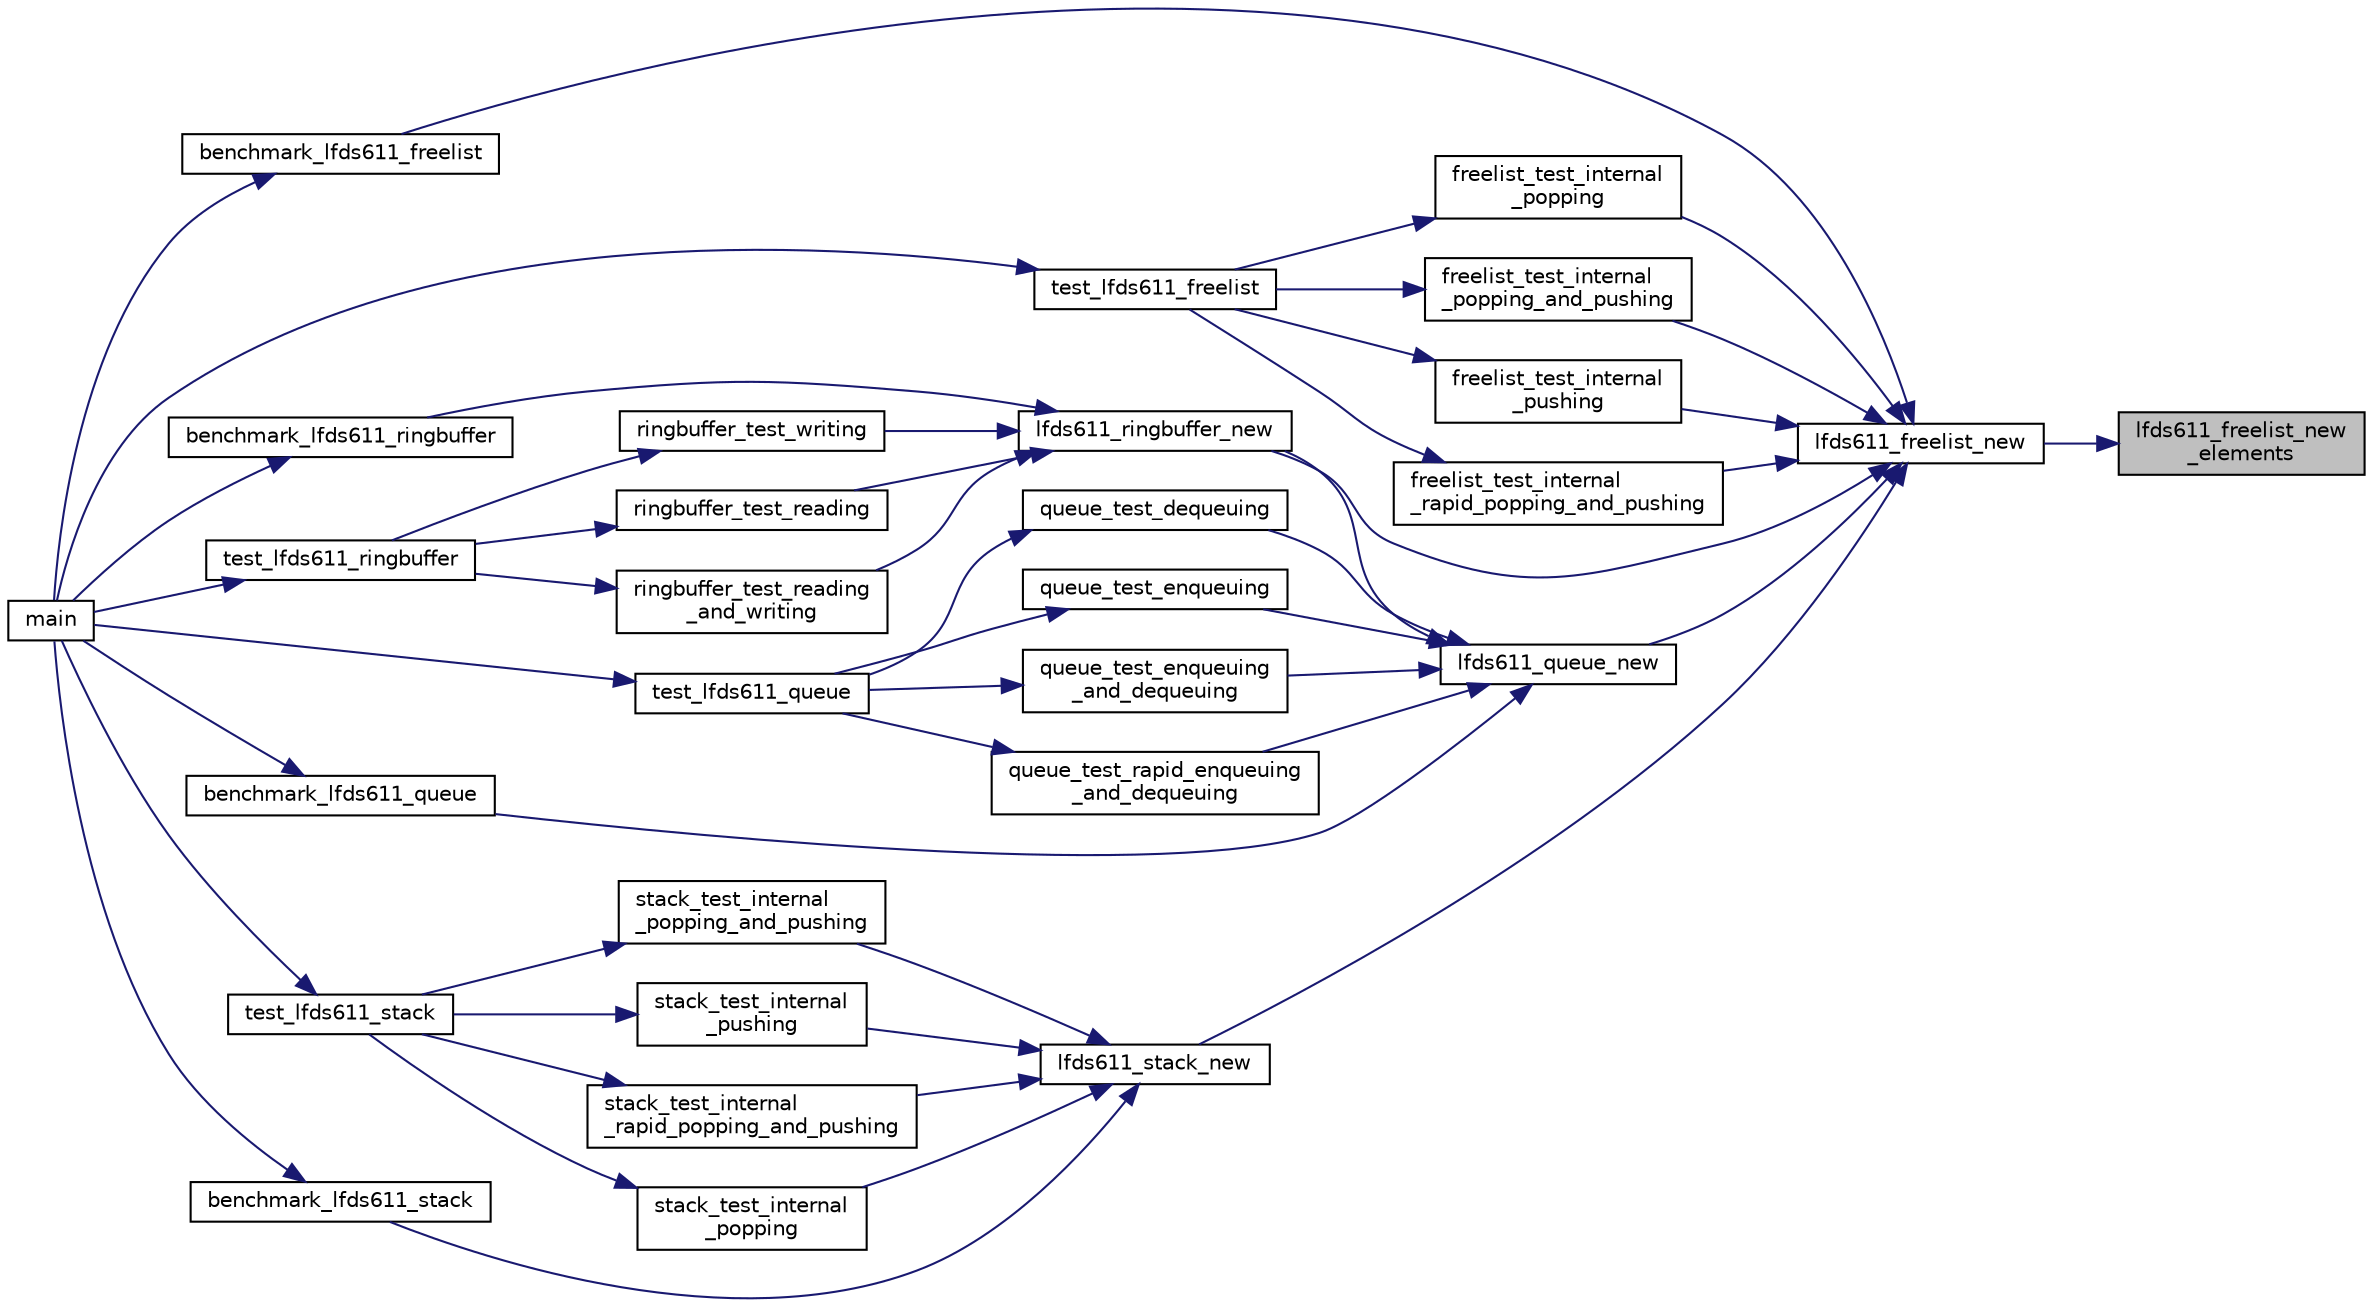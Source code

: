 digraph "lfds611_freelist_new_elements"
{
 // LATEX_PDF_SIZE
  edge [fontname="Helvetica",fontsize="10",labelfontname="Helvetica",labelfontsize="10"];
  node [fontname="Helvetica",fontsize="10",shape=record];
  rankdir="RL";
  Node1 [label="lfds611_freelist_new\l_elements",height=0.2,width=0.4,color="black", fillcolor="grey75", style="filled", fontcolor="black",tooltip=" "];
  Node1 -> Node2 [dir="back",color="midnightblue",fontsize="10",style="solid",fontname="Helvetica"];
  Node2 [label="lfds611_freelist_new",height=0.2,width=0.4,color="black", fillcolor="white", style="filled",URL="$lfds611__freelist__new_8c.html#a2045c8edde63991a6ff575e81a515d1e",tooltip=" "];
  Node2 -> Node3 [dir="back",color="midnightblue",fontsize="10",style="solid",fontname="Helvetica"];
  Node3 [label="benchmark_lfds611_freelist",height=0.2,width=0.4,color="black", fillcolor="white", style="filled",URL="$liblfds6_81_81_2test_2src_2internal_8h.html#a7ac3aa2d717c531e9b224449fddb04ba",tooltip=" "];
  Node3 -> Node4 [dir="back",color="midnightblue",fontsize="10",style="solid",fontname="Helvetica"];
  Node4 [label="main",height=0.2,width=0.4,color="black", fillcolor="white", style="filled",URL="$UTIL_2LFDS_2liblfds6_81_81_2test_2src_2main_8c.html#a3c04138a5bfe5d72780bb7e82a18e627",tooltip=" "];
  Node2 -> Node5 [dir="back",color="midnightblue",fontsize="10",style="solid",fontname="Helvetica"];
  Node5 [label="freelist_test_internal\l_popping",height=0.2,width=0.4,color="black", fillcolor="white", style="filled",URL="$test__freelist_8c.html#a24f0389da483595a7b1eac48acb6997a",tooltip=" "];
  Node5 -> Node6 [dir="back",color="midnightblue",fontsize="10",style="solid",fontname="Helvetica"];
  Node6 [label="test_lfds611_freelist",height=0.2,width=0.4,color="black", fillcolor="white", style="filled",URL="$test__freelist_8c.html#a9990f1994c05ae97b213ee0b059d8fc5",tooltip=" "];
  Node6 -> Node4 [dir="back",color="midnightblue",fontsize="10",style="solid",fontname="Helvetica"];
  Node2 -> Node7 [dir="back",color="midnightblue",fontsize="10",style="solid",fontname="Helvetica"];
  Node7 [label="freelist_test_internal\l_popping_and_pushing",height=0.2,width=0.4,color="black", fillcolor="white", style="filled",URL="$test__freelist_8c.html#a66449339f8975b98fbe31cc287fa7af1",tooltip=" "];
  Node7 -> Node6 [dir="back",color="midnightblue",fontsize="10",style="solid",fontname="Helvetica"];
  Node2 -> Node8 [dir="back",color="midnightblue",fontsize="10",style="solid",fontname="Helvetica"];
  Node8 [label="freelist_test_internal\l_pushing",height=0.2,width=0.4,color="black", fillcolor="white", style="filled",URL="$test__freelist_8c.html#aac1850bdb558429621af572d32bfd592",tooltip=" "];
  Node8 -> Node6 [dir="back",color="midnightblue",fontsize="10",style="solid",fontname="Helvetica"];
  Node2 -> Node9 [dir="back",color="midnightblue",fontsize="10",style="solid",fontname="Helvetica"];
  Node9 [label="freelist_test_internal\l_rapid_popping_and_pushing",height=0.2,width=0.4,color="black", fillcolor="white", style="filled",URL="$test__freelist_8c.html#ac7dac436435acb477b606731ee7084a3",tooltip=" "];
  Node9 -> Node6 [dir="back",color="midnightblue",fontsize="10",style="solid",fontname="Helvetica"];
  Node2 -> Node10 [dir="back",color="midnightblue",fontsize="10",style="solid",fontname="Helvetica"];
  Node10 [label="lfds611_queue_new",height=0.2,width=0.4,color="black", fillcolor="white", style="filled",URL="$lfds611__queue__new_8c.html#a95d87cc75a4acff57b66e9a1241027ee",tooltip=" "];
  Node10 -> Node11 [dir="back",color="midnightblue",fontsize="10",style="solid",fontname="Helvetica"];
  Node11 [label="benchmark_lfds611_queue",height=0.2,width=0.4,color="black", fillcolor="white", style="filled",URL="$liblfds6_81_81_2test_2src_2internal_8h.html#acd92fa3d48240cbf8229c145ef7bf7c9",tooltip=" "];
  Node11 -> Node4 [dir="back",color="midnightblue",fontsize="10",style="solid",fontname="Helvetica"];
  Node10 -> Node12 [dir="back",color="midnightblue",fontsize="10",style="solid",fontname="Helvetica"];
  Node12 [label="lfds611_ringbuffer_new",height=0.2,width=0.4,color="black", fillcolor="white", style="filled",URL="$lfds611__ringbuffer__new_8c.html#a85e4b5178c88f88d019a49dd0c9cda8d",tooltip=" "];
  Node12 -> Node13 [dir="back",color="midnightblue",fontsize="10",style="solid",fontname="Helvetica"];
  Node13 [label="benchmark_lfds611_ringbuffer",height=0.2,width=0.4,color="black", fillcolor="white", style="filled",URL="$liblfds6_81_81_2test_2src_2internal_8h.html#a0ee0b1ccd335333378d59a07232d052b",tooltip=" "];
  Node13 -> Node4 [dir="back",color="midnightblue",fontsize="10",style="solid",fontname="Helvetica"];
  Node12 -> Node14 [dir="back",color="midnightblue",fontsize="10",style="solid",fontname="Helvetica"];
  Node14 [label="ringbuffer_test_reading",height=0.2,width=0.4,color="black", fillcolor="white", style="filled",URL="$test__ringbuffer_8c.html#acea7fcc1cef012c3a1786ffeb579773d",tooltip=" "];
  Node14 -> Node15 [dir="back",color="midnightblue",fontsize="10",style="solid",fontname="Helvetica"];
  Node15 [label="test_lfds611_ringbuffer",height=0.2,width=0.4,color="black", fillcolor="white", style="filled",URL="$test__ringbuffer_8c.html#a52cca45019fa8713ede0315242dc2639",tooltip=" "];
  Node15 -> Node4 [dir="back",color="midnightblue",fontsize="10",style="solid",fontname="Helvetica"];
  Node12 -> Node16 [dir="back",color="midnightblue",fontsize="10",style="solid",fontname="Helvetica"];
  Node16 [label="ringbuffer_test_reading\l_and_writing",height=0.2,width=0.4,color="black", fillcolor="white", style="filled",URL="$test__ringbuffer_8c.html#ad77615a02be8970a969721763aab3a22",tooltip=" "];
  Node16 -> Node15 [dir="back",color="midnightblue",fontsize="10",style="solid",fontname="Helvetica"];
  Node12 -> Node17 [dir="back",color="midnightblue",fontsize="10",style="solid",fontname="Helvetica"];
  Node17 [label="ringbuffer_test_writing",height=0.2,width=0.4,color="black", fillcolor="white", style="filled",URL="$test__ringbuffer_8c.html#ab6f3a403c6f25abb82a1667bbf40c2e7",tooltip=" "];
  Node17 -> Node15 [dir="back",color="midnightblue",fontsize="10",style="solid",fontname="Helvetica"];
  Node10 -> Node18 [dir="back",color="midnightblue",fontsize="10",style="solid",fontname="Helvetica"];
  Node18 [label="queue_test_dequeuing",height=0.2,width=0.4,color="black", fillcolor="white", style="filled",URL="$test__queue_8c.html#a1290bd1770139c22378c55dc5d9b8033",tooltip=" "];
  Node18 -> Node19 [dir="back",color="midnightblue",fontsize="10",style="solid",fontname="Helvetica"];
  Node19 [label="test_lfds611_queue",height=0.2,width=0.4,color="black", fillcolor="white", style="filled",URL="$test__queue_8c.html#a0017b2d6ba27b4152a4ab66a2e454612",tooltip=" "];
  Node19 -> Node4 [dir="back",color="midnightblue",fontsize="10",style="solid",fontname="Helvetica"];
  Node10 -> Node20 [dir="back",color="midnightblue",fontsize="10",style="solid",fontname="Helvetica"];
  Node20 [label="queue_test_enqueuing",height=0.2,width=0.4,color="black", fillcolor="white", style="filled",URL="$test__queue_8c.html#a13000a3c1ddf073a6c117ad3e613a871",tooltip=" "];
  Node20 -> Node19 [dir="back",color="midnightblue",fontsize="10",style="solid",fontname="Helvetica"];
  Node10 -> Node21 [dir="back",color="midnightblue",fontsize="10",style="solid",fontname="Helvetica"];
  Node21 [label="queue_test_enqueuing\l_and_dequeuing",height=0.2,width=0.4,color="black", fillcolor="white", style="filled",URL="$test__queue_8c.html#a5df673936334ce51cf6f50cc6a27c1a4",tooltip=" "];
  Node21 -> Node19 [dir="back",color="midnightblue",fontsize="10",style="solid",fontname="Helvetica"];
  Node10 -> Node22 [dir="back",color="midnightblue",fontsize="10",style="solid",fontname="Helvetica"];
  Node22 [label="queue_test_rapid_enqueuing\l_and_dequeuing",height=0.2,width=0.4,color="black", fillcolor="white", style="filled",URL="$test__queue_8c.html#a82d3e80b33319e984824639febe139d8",tooltip=" "];
  Node22 -> Node19 [dir="back",color="midnightblue",fontsize="10",style="solid",fontname="Helvetica"];
  Node2 -> Node12 [dir="back",color="midnightblue",fontsize="10",style="solid",fontname="Helvetica"];
  Node2 -> Node23 [dir="back",color="midnightblue",fontsize="10",style="solid",fontname="Helvetica"];
  Node23 [label="lfds611_stack_new",height=0.2,width=0.4,color="black", fillcolor="white", style="filled",URL="$lfds611__stack__new_8c.html#a385810a5ab32cbfd478616f3a69c664c",tooltip=" "];
  Node23 -> Node24 [dir="back",color="midnightblue",fontsize="10",style="solid",fontname="Helvetica"];
  Node24 [label="benchmark_lfds611_stack",height=0.2,width=0.4,color="black", fillcolor="white", style="filled",URL="$liblfds6_81_81_2test_2src_2internal_8h.html#ae62f2383428b4bdfdfef084fcb51eb14",tooltip=" "];
  Node24 -> Node4 [dir="back",color="midnightblue",fontsize="10",style="solid",fontname="Helvetica"];
  Node23 -> Node25 [dir="back",color="midnightblue",fontsize="10",style="solid",fontname="Helvetica"];
  Node25 [label="stack_test_internal\l_popping",height=0.2,width=0.4,color="black", fillcolor="white", style="filled",URL="$test__stack_8c.html#aa192b3c754a5bc86ed24078dcecc56d9",tooltip=" "];
  Node25 -> Node26 [dir="back",color="midnightblue",fontsize="10",style="solid",fontname="Helvetica"];
  Node26 [label="test_lfds611_stack",height=0.2,width=0.4,color="black", fillcolor="white", style="filled",URL="$test__stack_8c.html#abd4ca1201484a92bad5abf57fd14eef0",tooltip=" "];
  Node26 -> Node4 [dir="back",color="midnightblue",fontsize="10",style="solid",fontname="Helvetica"];
  Node23 -> Node27 [dir="back",color="midnightblue",fontsize="10",style="solid",fontname="Helvetica"];
  Node27 [label="stack_test_internal\l_popping_and_pushing",height=0.2,width=0.4,color="black", fillcolor="white", style="filled",URL="$test__stack_8c.html#a07ce640033aa9942936c5f8487caa16d",tooltip=" "];
  Node27 -> Node26 [dir="back",color="midnightblue",fontsize="10",style="solid",fontname="Helvetica"];
  Node23 -> Node28 [dir="back",color="midnightblue",fontsize="10",style="solid",fontname="Helvetica"];
  Node28 [label="stack_test_internal\l_pushing",height=0.2,width=0.4,color="black", fillcolor="white", style="filled",URL="$test__stack_8c.html#a8ea8432c009448f8fe94c3d3dd87f6d5",tooltip=" "];
  Node28 -> Node26 [dir="back",color="midnightblue",fontsize="10",style="solid",fontname="Helvetica"];
  Node23 -> Node29 [dir="back",color="midnightblue",fontsize="10",style="solid",fontname="Helvetica"];
  Node29 [label="stack_test_internal\l_rapid_popping_and_pushing",height=0.2,width=0.4,color="black", fillcolor="white", style="filled",URL="$test__stack_8c.html#aad478047cc246905b13310c9b4aa83b1",tooltip=" "];
  Node29 -> Node26 [dir="back",color="midnightblue",fontsize="10",style="solid",fontname="Helvetica"];
}
